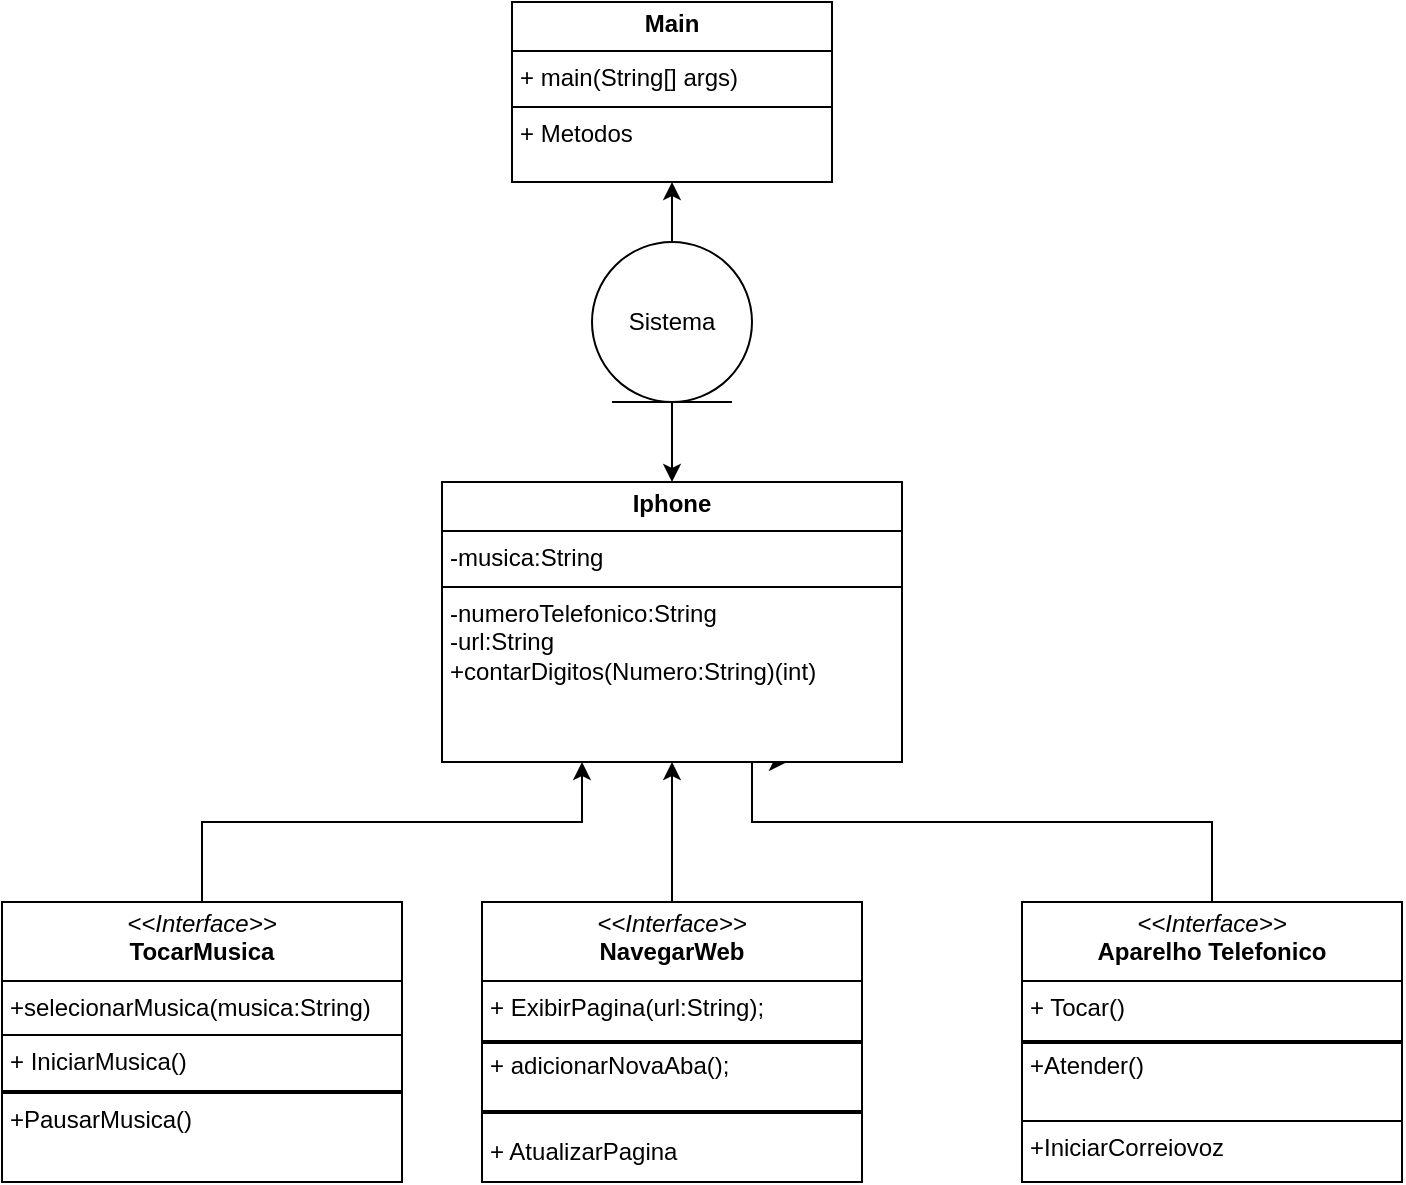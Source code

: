 <mxfile version="26.2.13">
  <diagram name="Página-1" id="uP1MX7e9thyU1p2_uQcb">
    <mxGraphModel dx="1667" dy="785" grid="1" gridSize="10" guides="1" tooltips="1" connect="1" arrows="1" fold="1" page="1" pageScale="1" pageWidth="827" pageHeight="1169" math="0" shadow="0">
      <root>
        <mxCell id="0" />
        <mxCell id="1" parent="0" />
        <mxCell id="qkpgI4u-s-S04RYbXNAi-1" value="&lt;p style=&quot;margin:0px;margin-top:4px;text-align:center;&quot;&gt;&lt;i&gt;&amp;lt;&amp;lt;Interface&amp;gt;&amp;gt;&lt;/i&gt;&lt;br&gt;&lt;b&gt;TocarMusica&lt;/b&gt;&lt;/p&gt;&lt;hr size=&quot;1&quot; style=&quot;border-style:solid;&quot;&gt;&lt;p style=&quot;margin:0px;margin-left:4px;&quot;&gt;+selecionarMusica(musica:String)&lt;/p&gt;&lt;hr size=&quot;1&quot; style=&quot;border-style:solid;&quot;&gt;&lt;p style=&quot;margin:0px;margin-left:4px;&quot;&gt;+ IniciarMusica()&lt;br&gt;&lt;/p&gt;&lt;p style=&quot;margin:0px;margin-left:4px;&quot;&gt;&lt;br&gt;&lt;/p&gt;&lt;p style=&quot;margin:0px;margin-left:4px;&quot;&gt;+PausarMusica()&lt;/p&gt;" style="verticalAlign=top;align=left;overflow=fill;html=1;whiteSpace=wrap;" vertex="1" parent="1">
          <mxGeometry x="30" y="640" width="200" height="140" as="geometry" />
        </mxCell>
        <mxCell id="qkpgI4u-s-S04RYbXNAi-7" style="edgeStyle=orthogonalEdgeStyle;rounded=0;orthogonalLoop=1;jettySize=auto;html=1;exitX=0.5;exitY=0;exitDx=0;exitDy=0;entryX=0.5;entryY=1;entryDx=0;entryDy=0;" edge="1" parent="1" source="qkpgI4u-s-S04RYbXNAi-2" target="qkpgI4u-s-S04RYbXNAi-4">
          <mxGeometry relative="1" as="geometry" />
        </mxCell>
        <mxCell id="qkpgI4u-s-S04RYbXNAi-2" value="&lt;p style=&quot;margin:0px;margin-top:4px;text-align:center;&quot;&gt;&lt;i&gt;&amp;lt;&amp;lt;Interface&amp;gt;&amp;gt;&lt;/i&gt;&lt;br&gt;&lt;b&gt;NavegarWeb&lt;/b&gt;&lt;/p&gt;&lt;hr size=&quot;1&quot; style=&quot;border-style:solid;&quot;&gt;&lt;p style=&quot;margin:0px;margin-left:4px;&quot;&gt;+ ExibirPagina(url:String);&lt;br&gt;&lt;/p&gt;&lt;p style=&quot;margin:0px;margin-left:4px;&quot;&gt;&lt;br&gt;&lt;/p&gt;&lt;p style=&quot;margin:0px;margin-left:4px;&quot;&gt;&lt;span style=&quot;background-color: transparent; color: light-dark(rgb(0, 0, 0), rgb(255, 255, 255));&quot;&gt;+ adicionarNovaAba();&lt;/span&gt;&lt;/p&gt;&lt;p style=&quot;margin:0px;margin-left:4px;&quot;&gt;&lt;br&gt;&lt;/p&gt;&lt;p style=&quot;margin:0px;margin-left:4px;&quot;&gt;&lt;br&gt;&lt;/p&gt;&lt;p style=&quot;margin:0px;margin-left:4px;&quot;&gt;+ AtualizarPagina&lt;/p&gt;" style="verticalAlign=top;align=left;overflow=fill;html=1;whiteSpace=wrap;" vertex="1" parent="1">
          <mxGeometry x="270" y="640" width="190" height="140" as="geometry" />
        </mxCell>
        <mxCell id="qkpgI4u-s-S04RYbXNAi-8" style="edgeStyle=orthogonalEdgeStyle;rounded=0;orthogonalLoop=1;jettySize=auto;html=1;exitX=0.5;exitY=0;exitDx=0;exitDy=0;entryX=0.75;entryY=1;entryDx=0;entryDy=0;" edge="1" parent="1" source="qkpgI4u-s-S04RYbXNAi-3" target="qkpgI4u-s-S04RYbXNAi-4">
          <mxGeometry relative="1" as="geometry">
            <Array as="points">
              <mxPoint x="635" y="600" />
              <mxPoint x="405" y="600" />
            </Array>
          </mxGeometry>
        </mxCell>
        <mxCell id="qkpgI4u-s-S04RYbXNAi-3" value="&lt;p style=&quot;margin:0px;margin-top:4px;text-align:center;&quot;&gt;&lt;i&gt;&amp;lt;&amp;lt;Interface&amp;gt;&amp;gt;&lt;/i&gt;&lt;br&gt;&lt;b&gt;Aparelho Telefonico&lt;/b&gt;&lt;/p&gt;&lt;hr size=&quot;1&quot; style=&quot;border-style:solid;&quot;&gt;&lt;p style=&quot;margin:0px;margin-left:4px;&quot;&gt;+ Tocar()&lt;br&gt;&lt;/p&gt;&lt;p style=&quot;margin:0px;margin-left:4px;&quot;&gt;&lt;br&gt;&lt;/p&gt;&lt;p style=&quot;margin:0px;margin-left:4px;&quot;&gt;+Atender()&lt;/p&gt;&lt;p style=&quot;margin:0px;margin-left:4px;&quot;&gt;&lt;br&gt;&lt;/p&gt;&lt;hr size=&quot;1&quot; style=&quot;border-style:solid;&quot;&gt;&lt;p style=&quot;margin:0px;margin-left:4px;&quot;&gt;+IniciarCorreiovoz&lt;/p&gt;" style="verticalAlign=top;align=left;overflow=fill;html=1;whiteSpace=wrap;" vertex="1" parent="1">
          <mxGeometry x="540" y="640" width="190" height="140" as="geometry" />
        </mxCell>
        <mxCell id="qkpgI4u-s-S04RYbXNAi-4" value="&lt;p style=&quot;margin:0px;margin-top:4px;text-align:center;&quot;&gt;&lt;b&gt;Iphone&lt;/b&gt;&lt;/p&gt;&lt;hr size=&quot;1&quot; style=&quot;border-style:solid;&quot;&gt;&lt;p style=&quot;margin:0px;margin-left:4px;&quot;&gt;-musica:String&lt;/p&gt;&lt;hr size=&quot;1&quot; style=&quot;border-style:solid;&quot;&gt;&lt;p style=&quot;margin:0px;margin-left:4px;&quot;&gt;-numeroTelefonico:String&lt;/p&gt;&lt;p style=&quot;margin:0px;margin-left:4px;&quot;&gt;-url:String&lt;/p&gt;&lt;p style=&quot;margin:0px;margin-left:4px;&quot;&gt;+contarDigitos(Numero:String)(int)&lt;/p&gt;" style="verticalAlign=top;align=left;overflow=fill;html=1;whiteSpace=wrap;" vertex="1" parent="1">
          <mxGeometry x="250" y="430" width="230" height="140" as="geometry" />
        </mxCell>
        <mxCell id="qkpgI4u-s-S04RYbXNAi-6" value="" style="endArrow=classic;html=1;rounded=0;exitX=0.5;exitY=0;exitDx=0;exitDy=0;" edge="1" parent="1">
          <mxGeometry width="50" height="50" relative="1" as="geometry">
            <mxPoint x="130" y="640" as="sourcePoint" />
            <mxPoint x="320" y="570" as="targetPoint" />
            <Array as="points">
              <mxPoint x="130" y="600" />
              <mxPoint x="320" y="600" />
            </Array>
          </mxGeometry>
        </mxCell>
        <mxCell id="qkpgI4u-s-S04RYbXNAi-11" value="" style="line;strokeWidth=2;html=1;" vertex="1" parent="1">
          <mxGeometry x="30" y="730" width="200" height="10" as="geometry" />
        </mxCell>
        <mxCell id="qkpgI4u-s-S04RYbXNAi-12" value="" style="line;strokeWidth=2;html=1;" vertex="1" parent="1">
          <mxGeometry x="270" y="705" width="190" height="10" as="geometry" />
        </mxCell>
        <mxCell id="qkpgI4u-s-S04RYbXNAi-13" value="" style="line;strokeWidth=2;html=1;" vertex="1" parent="1">
          <mxGeometry x="270" y="740" width="190" height="10" as="geometry" />
        </mxCell>
        <mxCell id="qkpgI4u-s-S04RYbXNAi-15" value="" style="line;strokeWidth=2;html=1;" vertex="1" parent="1">
          <mxGeometry x="540" y="705" width="190" height="10" as="geometry" />
        </mxCell>
        <mxCell id="qkpgI4u-s-S04RYbXNAi-17" value="&lt;p style=&quot;margin:0px;margin-top:4px;text-align:center;&quot;&gt;&lt;b&gt;Main&lt;/b&gt;&lt;/p&gt;&lt;hr size=&quot;1&quot; style=&quot;border-style:solid;&quot;&gt;&lt;p style=&quot;margin:0px;margin-left:4px;&quot;&gt;+ main(String[] args)&lt;/p&gt;&lt;hr size=&quot;1&quot; style=&quot;border-style:solid;&quot;&gt;&lt;p style=&quot;margin:0px;margin-left:4px;&quot;&gt;+ Metodos&lt;/p&gt;" style="verticalAlign=top;align=left;overflow=fill;html=1;whiteSpace=wrap;" vertex="1" parent="1">
          <mxGeometry x="285" y="190" width="160" height="90" as="geometry" />
        </mxCell>
        <mxCell id="qkpgI4u-s-S04RYbXNAi-19" style="edgeStyle=orthogonalEdgeStyle;rounded=0;orthogonalLoop=1;jettySize=auto;html=1;exitX=0.5;exitY=1;exitDx=0;exitDy=0;entryX=0.5;entryY=0;entryDx=0;entryDy=0;" edge="1" parent="1" source="qkpgI4u-s-S04RYbXNAi-18" target="qkpgI4u-s-S04RYbXNAi-4">
          <mxGeometry relative="1" as="geometry" />
        </mxCell>
        <mxCell id="qkpgI4u-s-S04RYbXNAi-20" value="" style="edgeStyle=orthogonalEdgeStyle;rounded=0;orthogonalLoop=1;jettySize=auto;html=1;" edge="1" parent="1" source="qkpgI4u-s-S04RYbXNAi-18" target="qkpgI4u-s-S04RYbXNAi-17">
          <mxGeometry relative="1" as="geometry" />
        </mxCell>
        <mxCell id="qkpgI4u-s-S04RYbXNAi-18" value="Sistema" style="ellipse;shape=umlEntity;whiteSpace=wrap;html=1;" vertex="1" parent="1">
          <mxGeometry x="325" y="310" width="80" height="80" as="geometry" />
        </mxCell>
      </root>
    </mxGraphModel>
  </diagram>
</mxfile>

